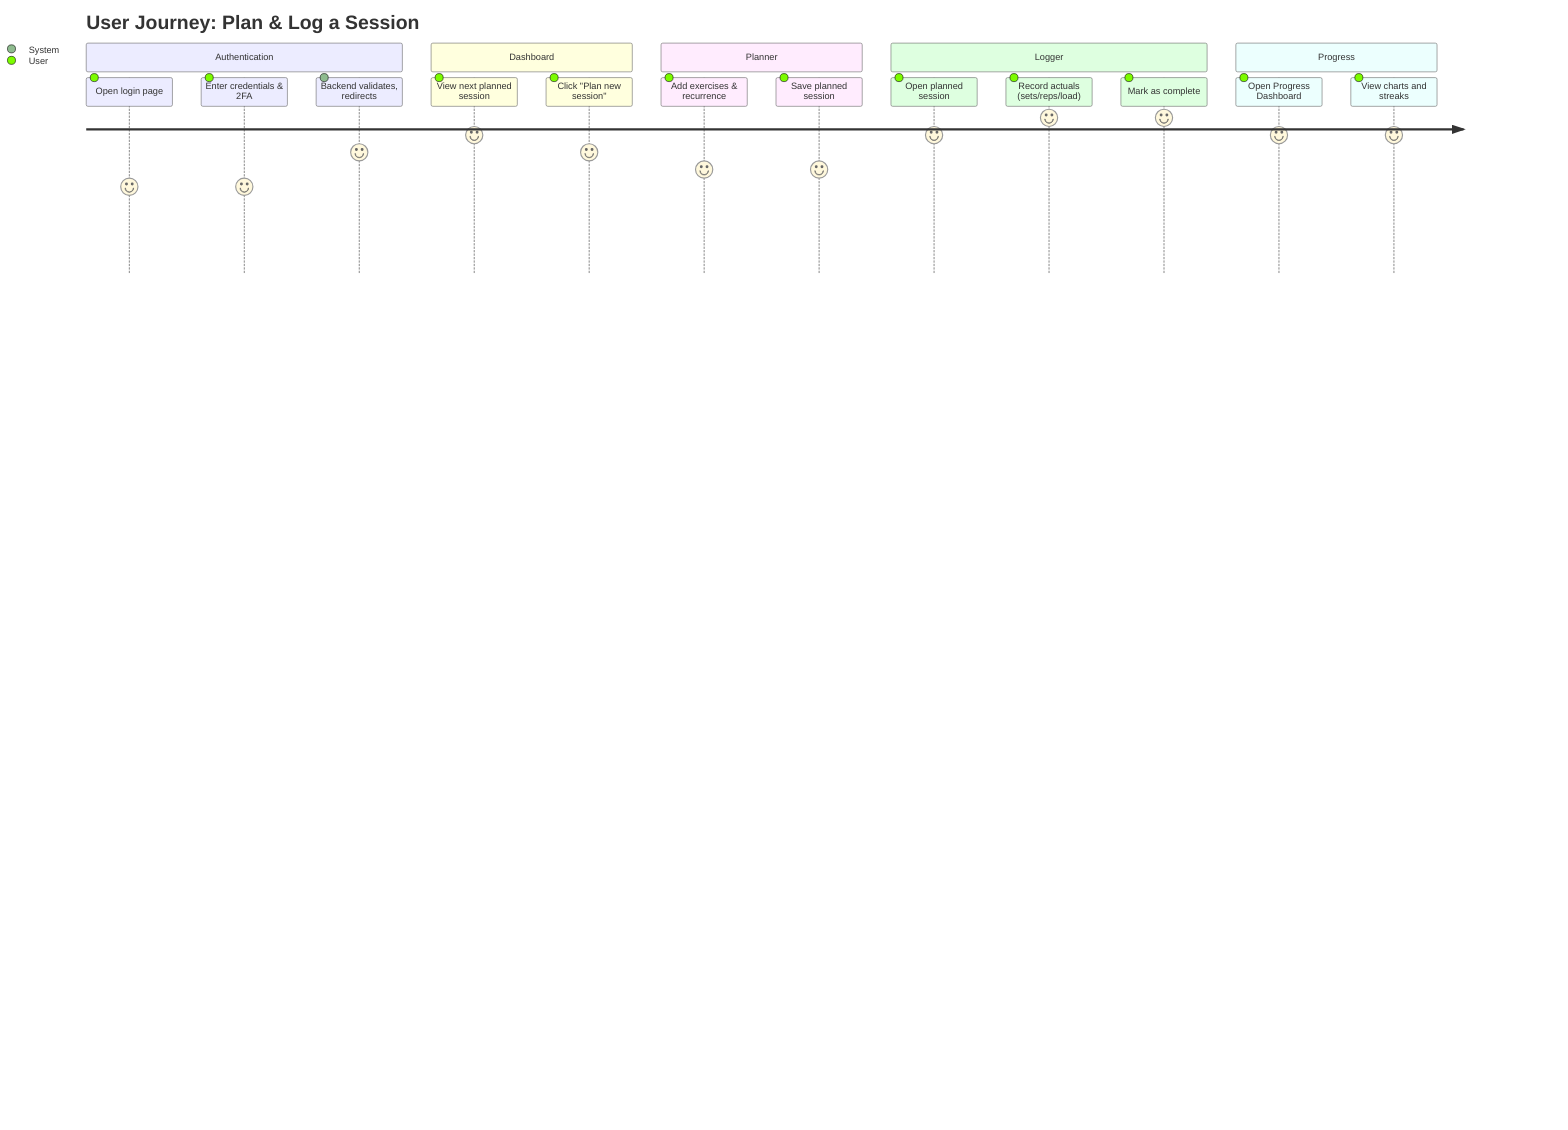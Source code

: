 %% Source: PRD | Section: n/a | Heading: Login → Dashboard → Planner → Logger → Progress
journey
    title User Journey: Plan & Log a Session
    section Authentication
      Open login page: 5: User
      Enter credentials & 2FA: 5: User
      Backend validates, redirects: 7: System
    section Dashboard
      View next planned session: 8: User
      Click "Plan new session": 7: User
    section Planner
      Add exercises & recurrence: 6: User
      Save planned session: 6: User
    section Logger
      Open planned session: 8: User
      Record actuals (sets/reps/load): 9: User
      Mark as complete: 9: User
    section Progress
      Open Progress Dashboard: 8: User
      View charts and streaks: 8: User